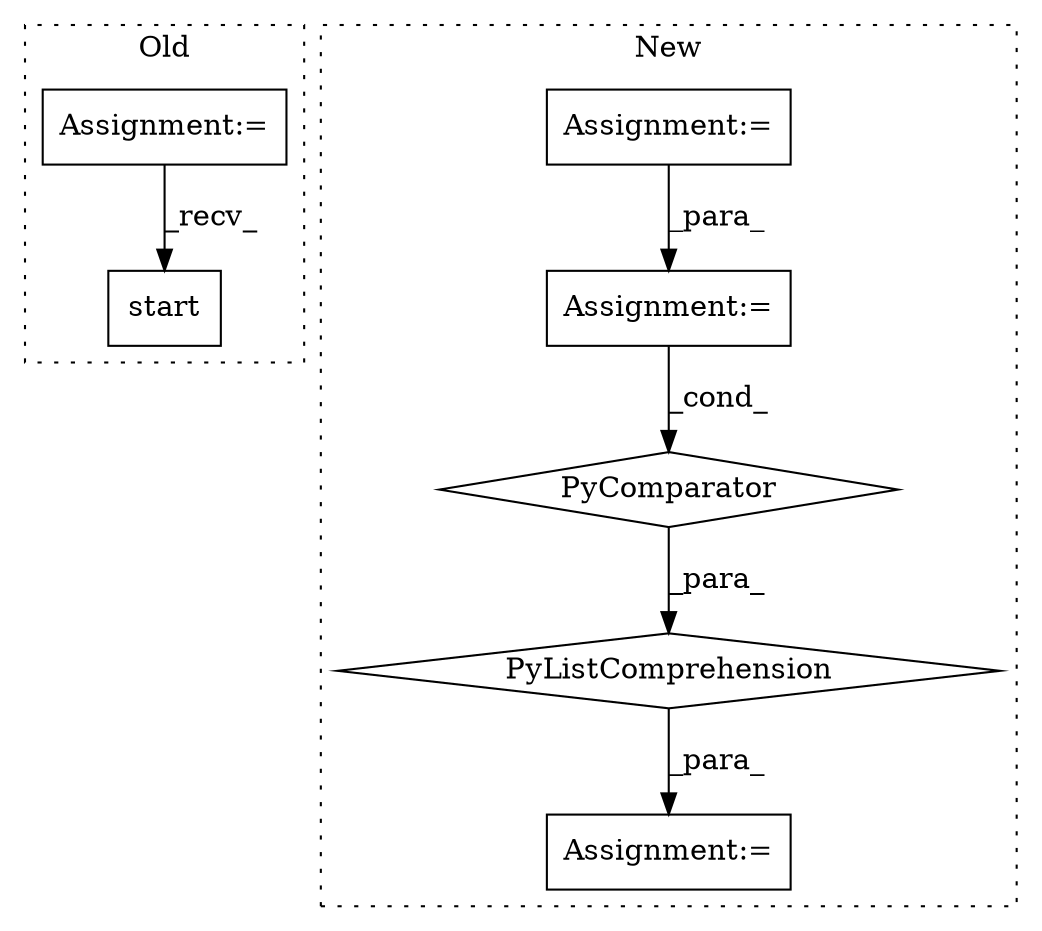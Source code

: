 digraph G {
subgraph cluster0 {
1 [label="start" a="32" s="691" l="7" shape="box"];
6 [label="Assignment:=" a="7" s="619" l="1" shape="box"];
label = "Old";
style="dotted";
}
subgraph cluster1 {
2 [label="PyListComprehension" a="109" s="848" l="202" shape="diamond"];
3 [label="Assignment:=" a="7" s="593" l="13" shape="box"];
4 [label="Assignment:=" a="7" s="989" l="53" shape="box"];
5 [label="PyComparator" a="113" s="989" l="53" shape="diamond"];
7 [label="Assignment:=" a="7" s="836" l="12" shape="box"];
label = "New";
style="dotted";
}
2 -> 7 [label="_para_"];
3 -> 4 [label="_para_"];
4 -> 5 [label="_cond_"];
5 -> 2 [label="_para_"];
6 -> 1 [label="_recv_"];
}